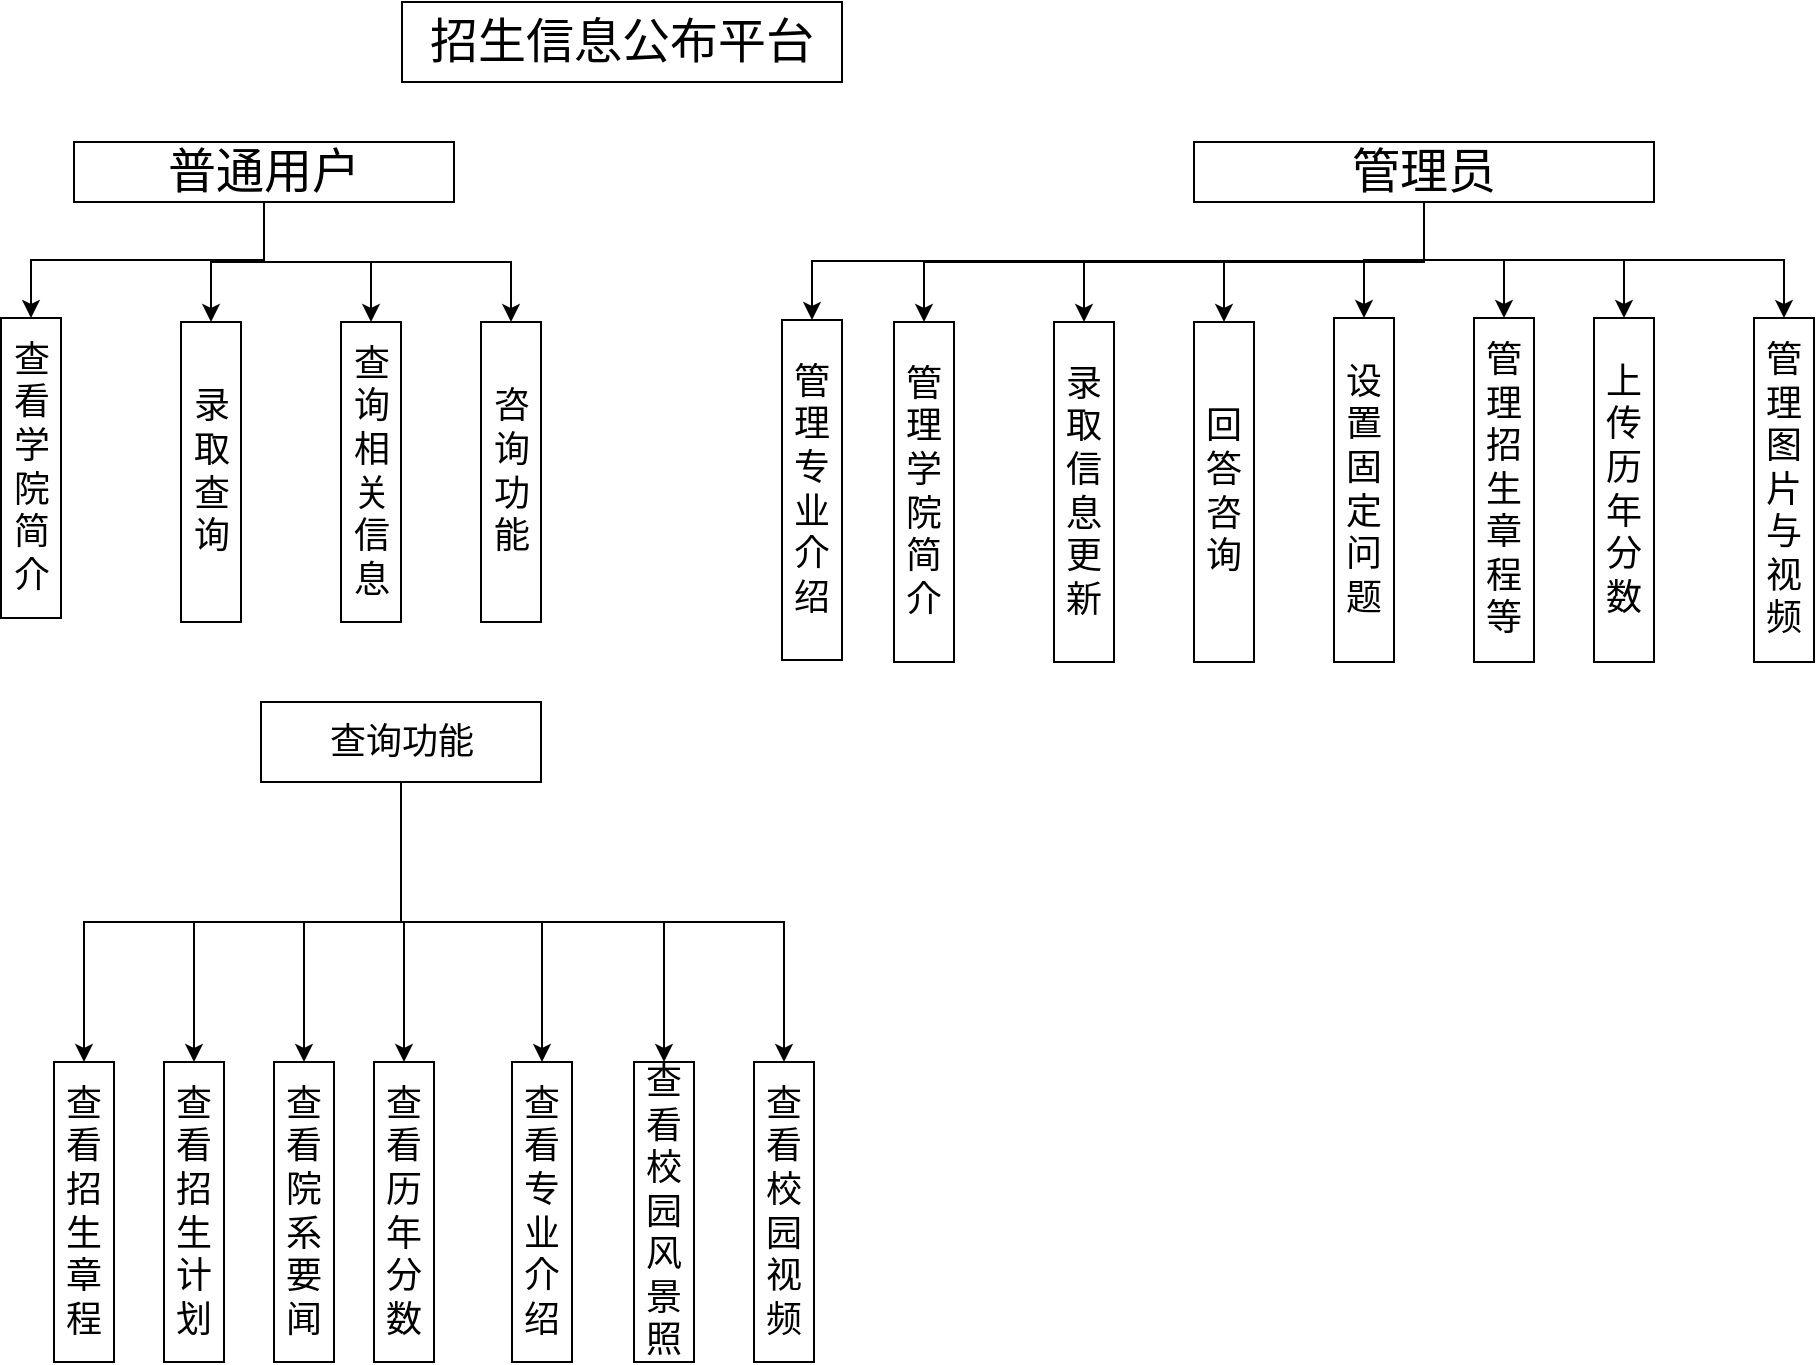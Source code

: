 <mxfile version="21.0.2" type="github">
  <diagram name="第 1 页" id="QOgUR9pKsQojBOsTzHC3">
    <mxGraphModel dx="1883" dy="786" grid="1" gridSize="10" guides="1" tooltips="1" connect="1" arrows="1" fold="1" page="1" pageScale="1" pageWidth="827" pageHeight="1169" math="0" shadow="0">
      <root>
        <mxCell id="0" />
        <mxCell id="1" parent="0" />
        <mxCell id="Fvv_T_jMKwZgCqNRfCUc-1" value="&lt;font style=&quot;font-size: 24px;&quot;&gt;招生信息公布平台&lt;/font&gt;" style="rounded=0;whiteSpace=wrap;html=1;" vertex="1" parent="1">
          <mxGeometry x="304" y="40" width="220" height="40" as="geometry" />
        </mxCell>
        <mxCell id="Fvv_T_jMKwZgCqNRfCUc-42" style="edgeStyle=orthogonalEdgeStyle;rounded=0;orthogonalLoop=1;jettySize=auto;html=1;exitX=0.5;exitY=1;exitDx=0;exitDy=0;entryX=0.5;entryY=0;entryDx=0;entryDy=0;" edge="1" parent="1" source="Fvv_T_jMKwZgCqNRfCUc-2" target="Fvv_T_jMKwZgCqNRfCUc-4">
          <mxGeometry relative="1" as="geometry" />
        </mxCell>
        <mxCell id="Fvv_T_jMKwZgCqNRfCUc-43" style="edgeStyle=orthogonalEdgeStyle;rounded=0;orthogonalLoop=1;jettySize=auto;html=1;exitX=0.5;exitY=1;exitDx=0;exitDy=0;entryX=0.5;entryY=0;entryDx=0;entryDy=0;" edge="1" parent="1" source="Fvv_T_jMKwZgCqNRfCUc-2" target="Fvv_T_jMKwZgCqNRfCUc-39">
          <mxGeometry relative="1" as="geometry" />
        </mxCell>
        <mxCell id="Fvv_T_jMKwZgCqNRfCUc-44" style="edgeStyle=orthogonalEdgeStyle;rounded=0;orthogonalLoop=1;jettySize=auto;html=1;exitX=0.5;exitY=1;exitDx=0;exitDy=0;entryX=0.5;entryY=0;entryDx=0;entryDy=0;" edge="1" parent="1" source="Fvv_T_jMKwZgCqNRfCUc-2" target="Fvv_T_jMKwZgCqNRfCUc-5">
          <mxGeometry relative="1" as="geometry" />
        </mxCell>
        <mxCell id="Fvv_T_jMKwZgCqNRfCUc-45" style="edgeStyle=orthogonalEdgeStyle;rounded=0;orthogonalLoop=1;jettySize=auto;html=1;exitX=0.5;exitY=1;exitDx=0;exitDy=0;entryX=0.5;entryY=0;entryDx=0;entryDy=0;" edge="1" parent="1" source="Fvv_T_jMKwZgCqNRfCUc-2" target="Fvv_T_jMKwZgCqNRfCUc-13">
          <mxGeometry relative="1" as="geometry" />
        </mxCell>
        <mxCell id="Fvv_T_jMKwZgCqNRfCUc-2" value="&lt;font style=&quot;font-size: 24px;&quot;&gt;普通用户&lt;/font&gt;" style="rounded=0;whiteSpace=wrap;html=1;" vertex="1" parent="1">
          <mxGeometry x="140" y="110" width="190" height="30" as="geometry" />
        </mxCell>
        <mxCell id="Fvv_T_jMKwZgCqNRfCUc-55" style="edgeStyle=orthogonalEdgeStyle;rounded=0;orthogonalLoop=1;jettySize=auto;html=1;exitX=0.5;exitY=1;exitDx=0;exitDy=0;entryX=0.5;entryY=0;entryDx=0;entryDy=0;" edge="1" parent="1" source="Fvv_T_jMKwZgCqNRfCUc-3" target="Fvv_T_jMKwZgCqNRfCUc-47">
          <mxGeometry relative="1" as="geometry" />
        </mxCell>
        <mxCell id="Fvv_T_jMKwZgCqNRfCUc-56" style="edgeStyle=orthogonalEdgeStyle;rounded=0;orthogonalLoop=1;jettySize=auto;html=1;exitX=0.5;exitY=1;exitDx=0;exitDy=0;entryX=0.5;entryY=0;entryDx=0;entryDy=0;" edge="1" parent="1" source="Fvv_T_jMKwZgCqNRfCUc-3" target="Fvv_T_jMKwZgCqNRfCUc-48">
          <mxGeometry relative="1" as="geometry" />
        </mxCell>
        <mxCell id="Fvv_T_jMKwZgCqNRfCUc-57" style="edgeStyle=orthogonalEdgeStyle;rounded=0;orthogonalLoop=1;jettySize=auto;html=1;exitX=0.5;exitY=1;exitDx=0;exitDy=0;entryX=0.5;entryY=0;entryDx=0;entryDy=0;" edge="1" parent="1" source="Fvv_T_jMKwZgCqNRfCUc-3" target="Fvv_T_jMKwZgCqNRfCUc-49">
          <mxGeometry relative="1" as="geometry" />
        </mxCell>
        <mxCell id="Fvv_T_jMKwZgCqNRfCUc-58" style="edgeStyle=orthogonalEdgeStyle;rounded=0;orthogonalLoop=1;jettySize=auto;html=1;exitX=0.5;exitY=1;exitDx=0;exitDy=0;" edge="1" parent="1" source="Fvv_T_jMKwZgCqNRfCUc-3" target="Fvv_T_jMKwZgCqNRfCUc-51">
          <mxGeometry relative="1" as="geometry" />
        </mxCell>
        <mxCell id="Fvv_T_jMKwZgCqNRfCUc-59" style="edgeStyle=orthogonalEdgeStyle;rounded=0;orthogonalLoop=1;jettySize=auto;html=1;exitX=0.5;exitY=1;exitDx=0;exitDy=0;entryX=0.5;entryY=0;entryDx=0;entryDy=0;" edge="1" parent="1" source="Fvv_T_jMKwZgCqNRfCUc-3" target="Fvv_T_jMKwZgCqNRfCUc-50">
          <mxGeometry relative="1" as="geometry" />
        </mxCell>
        <mxCell id="Fvv_T_jMKwZgCqNRfCUc-60" style="edgeStyle=orthogonalEdgeStyle;rounded=0;orthogonalLoop=1;jettySize=auto;html=1;exitX=0.5;exitY=1;exitDx=0;exitDy=0;entryX=0.5;entryY=0;entryDx=0;entryDy=0;" edge="1" parent="1" source="Fvv_T_jMKwZgCqNRfCUc-3" target="Fvv_T_jMKwZgCqNRfCUc-53">
          <mxGeometry relative="1" as="geometry" />
        </mxCell>
        <mxCell id="Fvv_T_jMKwZgCqNRfCUc-61" style="edgeStyle=orthogonalEdgeStyle;rounded=0;orthogonalLoop=1;jettySize=auto;html=1;exitX=0.5;exitY=1;exitDx=0;exitDy=0;" edge="1" parent="1" source="Fvv_T_jMKwZgCqNRfCUc-3" target="Fvv_T_jMKwZgCqNRfCUc-54">
          <mxGeometry relative="1" as="geometry" />
        </mxCell>
        <mxCell id="Fvv_T_jMKwZgCqNRfCUc-64" style="edgeStyle=orthogonalEdgeStyle;rounded=0;orthogonalLoop=1;jettySize=auto;html=1;exitX=0.5;exitY=1;exitDx=0;exitDy=0;entryX=0.5;entryY=0;entryDx=0;entryDy=0;" edge="1" parent="1" source="Fvv_T_jMKwZgCqNRfCUc-3" target="Fvv_T_jMKwZgCqNRfCUc-62">
          <mxGeometry relative="1" as="geometry" />
        </mxCell>
        <mxCell id="Fvv_T_jMKwZgCqNRfCUc-3" value="&lt;font style=&quot;font-size: 24px;&quot;&gt;管理员&lt;/font&gt;" style="rounded=0;whiteSpace=wrap;html=1;" vertex="1" parent="1">
          <mxGeometry x="700" y="110" width="230" height="30" as="geometry" />
        </mxCell>
        <mxCell id="Fvv_T_jMKwZgCqNRfCUc-4" value="&lt;font style=&quot;font-size: 18px;&quot;&gt;查看学院简介&lt;/font&gt;" style="rounded=0;whiteSpace=wrap;html=1;" vertex="1" parent="1">
          <mxGeometry x="103.5" y="198" width="30" height="150" as="geometry" />
        </mxCell>
        <mxCell id="Fvv_T_jMKwZgCqNRfCUc-5" value="&lt;span style=&quot;font-size: 18px;&quot;&gt;查询相关信息&lt;/span&gt;" style="rounded=0;whiteSpace=wrap;html=1;" vertex="1" parent="1">
          <mxGeometry x="273.5" y="200" width="30" height="150" as="geometry" />
        </mxCell>
        <mxCell id="Fvv_T_jMKwZgCqNRfCUc-6" value="&lt;span style=&quot;font-size: 18px;&quot;&gt;查看招生章程&lt;/span&gt;" style="rounded=0;whiteSpace=wrap;html=1;" vertex="1" parent="1">
          <mxGeometry x="130" y="570" width="30" height="150" as="geometry" />
        </mxCell>
        <mxCell id="Fvv_T_jMKwZgCqNRfCUc-7" value="&lt;span style=&quot;font-size: 18px;&quot;&gt;查看招生计划&lt;/span&gt;" style="rounded=0;whiteSpace=wrap;html=1;" vertex="1" parent="1">
          <mxGeometry x="185" y="570" width="30" height="150" as="geometry" />
        </mxCell>
        <mxCell id="Fvv_T_jMKwZgCqNRfCUc-8" value="&lt;span style=&quot;font-size: 18px;&quot;&gt;查看历年分数&lt;/span&gt;" style="rounded=0;whiteSpace=wrap;html=1;" vertex="1" parent="1">
          <mxGeometry x="290" y="570" width="30" height="150" as="geometry" />
        </mxCell>
        <mxCell id="Fvv_T_jMKwZgCqNRfCUc-9" value="&lt;span style=&quot;font-size: 18px;&quot;&gt;查看专业介绍&lt;/span&gt;" style="rounded=0;whiteSpace=wrap;html=1;" vertex="1" parent="1">
          <mxGeometry x="359" y="570" width="30" height="150" as="geometry" />
        </mxCell>
        <mxCell id="Fvv_T_jMKwZgCqNRfCUc-10" value="&lt;span style=&quot;font-size: 18px;&quot;&gt;查看校园风景照&lt;/span&gt;" style="rounded=0;whiteSpace=wrap;html=1;" vertex="1" parent="1">
          <mxGeometry x="420" y="570" width="30" height="150" as="geometry" />
        </mxCell>
        <mxCell id="Fvv_T_jMKwZgCqNRfCUc-12" value="&lt;span style=&quot;font-size: 18px;&quot;&gt;查看校园视频&lt;/span&gt;" style="rounded=0;whiteSpace=wrap;html=1;" vertex="1" parent="1">
          <mxGeometry x="480" y="570" width="30" height="150" as="geometry" />
        </mxCell>
        <mxCell id="Fvv_T_jMKwZgCqNRfCUc-13" value="&lt;span style=&quot;font-size: 18px;&quot;&gt;咨询功能&lt;/span&gt;" style="rounded=0;whiteSpace=wrap;html=1;" vertex="1" parent="1">
          <mxGeometry x="343.5" y="200" width="30" height="150" as="geometry" />
        </mxCell>
        <mxCell id="Fvv_T_jMKwZgCqNRfCUc-14" value="&lt;span style=&quot;font-size: 18px;&quot;&gt;查看院系要闻&lt;/span&gt;" style="rounded=0;whiteSpace=wrap;html=1;" vertex="1" parent="1">
          <mxGeometry x="240" y="570" width="30" height="150" as="geometry" />
        </mxCell>
        <mxCell id="Fvv_T_jMKwZgCqNRfCUc-29" style="edgeStyle=orthogonalEdgeStyle;rounded=0;orthogonalLoop=1;jettySize=auto;html=1;exitX=0.5;exitY=1;exitDx=0;exitDy=0;entryX=0.5;entryY=0;entryDx=0;entryDy=0;" edge="1" parent="1" source="Fvv_T_jMKwZgCqNRfCUc-15" target="Fvv_T_jMKwZgCqNRfCUc-6">
          <mxGeometry relative="1" as="geometry" />
        </mxCell>
        <mxCell id="Fvv_T_jMKwZgCqNRfCUc-30" style="edgeStyle=orthogonalEdgeStyle;rounded=0;orthogonalLoop=1;jettySize=auto;html=1;exitX=0.5;exitY=1;exitDx=0;exitDy=0;entryX=0.5;entryY=0;entryDx=0;entryDy=0;" edge="1" parent="1" source="Fvv_T_jMKwZgCqNRfCUc-15" target="Fvv_T_jMKwZgCqNRfCUc-7">
          <mxGeometry relative="1" as="geometry" />
        </mxCell>
        <mxCell id="Fvv_T_jMKwZgCqNRfCUc-31" style="edgeStyle=orthogonalEdgeStyle;rounded=0;orthogonalLoop=1;jettySize=auto;html=1;exitX=0.5;exitY=1;exitDx=0;exitDy=0;" edge="1" parent="1" source="Fvv_T_jMKwZgCqNRfCUc-15" target="Fvv_T_jMKwZgCqNRfCUc-14">
          <mxGeometry relative="1" as="geometry" />
        </mxCell>
        <mxCell id="Fvv_T_jMKwZgCqNRfCUc-32" style="edgeStyle=orthogonalEdgeStyle;rounded=0;orthogonalLoop=1;jettySize=auto;html=1;exitX=0.5;exitY=1;exitDx=0;exitDy=0;" edge="1" parent="1" source="Fvv_T_jMKwZgCqNRfCUc-15" target="Fvv_T_jMKwZgCqNRfCUc-8">
          <mxGeometry relative="1" as="geometry" />
        </mxCell>
        <mxCell id="Fvv_T_jMKwZgCqNRfCUc-33" style="edgeStyle=orthogonalEdgeStyle;rounded=0;orthogonalLoop=1;jettySize=auto;html=1;exitX=0.5;exitY=1;exitDx=0;exitDy=0;entryX=0.5;entryY=0;entryDx=0;entryDy=0;" edge="1" parent="1" source="Fvv_T_jMKwZgCqNRfCUc-15" target="Fvv_T_jMKwZgCqNRfCUc-9">
          <mxGeometry relative="1" as="geometry" />
        </mxCell>
        <mxCell id="Fvv_T_jMKwZgCqNRfCUc-34" style="edgeStyle=orthogonalEdgeStyle;rounded=0;orthogonalLoop=1;jettySize=auto;html=1;exitX=0.5;exitY=1;exitDx=0;exitDy=0;entryX=0.5;entryY=0;entryDx=0;entryDy=0;" edge="1" parent="1" source="Fvv_T_jMKwZgCqNRfCUc-15" target="Fvv_T_jMKwZgCqNRfCUc-10">
          <mxGeometry relative="1" as="geometry" />
        </mxCell>
        <mxCell id="Fvv_T_jMKwZgCqNRfCUc-35" style="edgeStyle=orthogonalEdgeStyle;rounded=0;orthogonalLoop=1;jettySize=auto;html=1;exitX=0.5;exitY=1;exitDx=0;exitDy=0;" edge="1" parent="1" source="Fvv_T_jMKwZgCqNRfCUc-15" target="Fvv_T_jMKwZgCqNRfCUc-12">
          <mxGeometry relative="1" as="geometry" />
        </mxCell>
        <mxCell id="Fvv_T_jMKwZgCqNRfCUc-15" value="&lt;span style=&quot;font-size: 18px;&quot;&gt;查询功能&lt;/span&gt;" style="rounded=0;whiteSpace=wrap;html=1;" vertex="1" parent="1">
          <mxGeometry x="233.5" y="390" width="140" height="40" as="geometry" />
        </mxCell>
        <mxCell id="Fvv_T_jMKwZgCqNRfCUc-37" value="&lt;span style=&quot;font-size: 18px;&quot;&gt;查看招生章程&lt;/span&gt;" style="rounded=0;whiteSpace=wrap;html=1;" vertex="1" parent="1">
          <mxGeometry x="130" y="570" width="30" height="150" as="geometry" />
        </mxCell>
        <mxCell id="Fvv_T_jMKwZgCqNRfCUc-38" value="&lt;span style=&quot;font-size: 18px;&quot;&gt;查看招生计划&lt;/span&gt;" style="rounded=0;whiteSpace=wrap;html=1;" vertex="1" parent="1">
          <mxGeometry x="185" y="570" width="30" height="150" as="geometry" />
        </mxCell>
        <mxCell id="Fvv_T_jMKwZgCqNRfCUc-39" value="&lt;span style=&quot;font-size: 18px;&quot;&gt;录取查询&lt;/span&gt;" style="rounded=0;whiteSpace=wrap;html=1;" vertex="1" parent="1">
          <mxGeometry x="193.5" y="200" width="30" height="150" as="geometry" />
        </mxCell>
        <mxCell id="Fvv_T_jMKwZgCqNRfCUc-47" value="&lt;span style=&quot;font-size: 18px;&quot;&gt;管理学院简介&lt;/span&gt;" style="rounded=0;whiteSpace=wrap;html=1;" vertex="1" parent="1">
          <mxGeometry x="550" y="200" width="30" height="170" as="geometry" />
        </mxCell>
        <mxCell id="Fvv_T_jMKwZgCqNRfCUc-48" value="&lt;span style=&quot;font-size: 18px;&quot;&gt;录取信息更新&lt;/span&gt;" style="rounded=0;whiteSpace=wrap;html=1;" vertex="1" parent="1">
          <mxGeometry x="630" y="200" width="30" height="170" as="geometry" />
        </mxCell>
        <mxCell id="Fvv_T_jMKwZgCqNRfCUc-49" value="&lt;span style=&quot;font-size: 18px;&quot;&gt;回答咨询&lt;/span&gt;" style="rounded=0;whiteSpace=wrap;html=1;" vertex="1" parent="1">
          <mxGeometry x="700" y="200" width="30" height="170" as="geometry" />
        </mxCell>
        <mxCell id="Fvv_T_jMKwZgCqNRfCUc-50" value="&lt;span style=&quot;font-size: 18px;&quot;&gt;管理招生章程等&lt;/span&gt;" style="rounded=0;whiteSpace=wrap;html=1;" vertex="1" parent="1">
          <mxGeometry x="840" y="198" width="30" height="172" as="geometry" />
        </mxCell>
        <mxCell id="Fvv_T_jMKwZgCqNRfCUc-51" value="&lt;span style=&quot;font-size: 18px;&quot;&gt;设置固定问题&lt;/span&gt;" style="rounded=0;whiteSpace=wrap;html=1;" vertex="1" parent="1">
          <mxGeometry x="770" y="198" width="30" height="172" as="geometry" />
        </mxCell>
        <mxCell id="Fvv_T_jMKwZgCqNRfCUc-53" value="&lt;span style=&quot;font-size: 18px;&quot;&gt;上传历年分数&lt;/span&gt;" style="rounded=0;whiteSpace=wrap;html=1;" vertex="1" parent="1">
          <mxGeometry x="900" y="198" width="30" height="172" as="geometry" />
        </mxCell>
        <mxCell id="Fvv_T_jMKwZgCqNRfCUc-54" value="&lt;span style=&quot;font-size: 18px;&quot;&gt;管理图片与视频&lt;/span&gt;" style="rounded=0;whiteSpace=wrap;html=1;" vertex="1" parent="1">
          <mxGeometry x="980" y="198" width="30" height="172" as="geometry" />
        </mxCell>
        <mxCell id="Fvv_T_jMKwZgCqNRfCUc-62" value="&lt;span style=&quot;font-size: 18px;&quot;&gt;管理专业介绍&lt;/span&gt;" style="rounded=0;whiteSpace=wrap;html=1;" vertex="1" parent="1">
          <mxGeometry x="494" y="199" width="30" height="170" as="geometry" />
        </mxCell>
      </root>
    </mxGraphModel>
  </diagram>
</mxfile>
